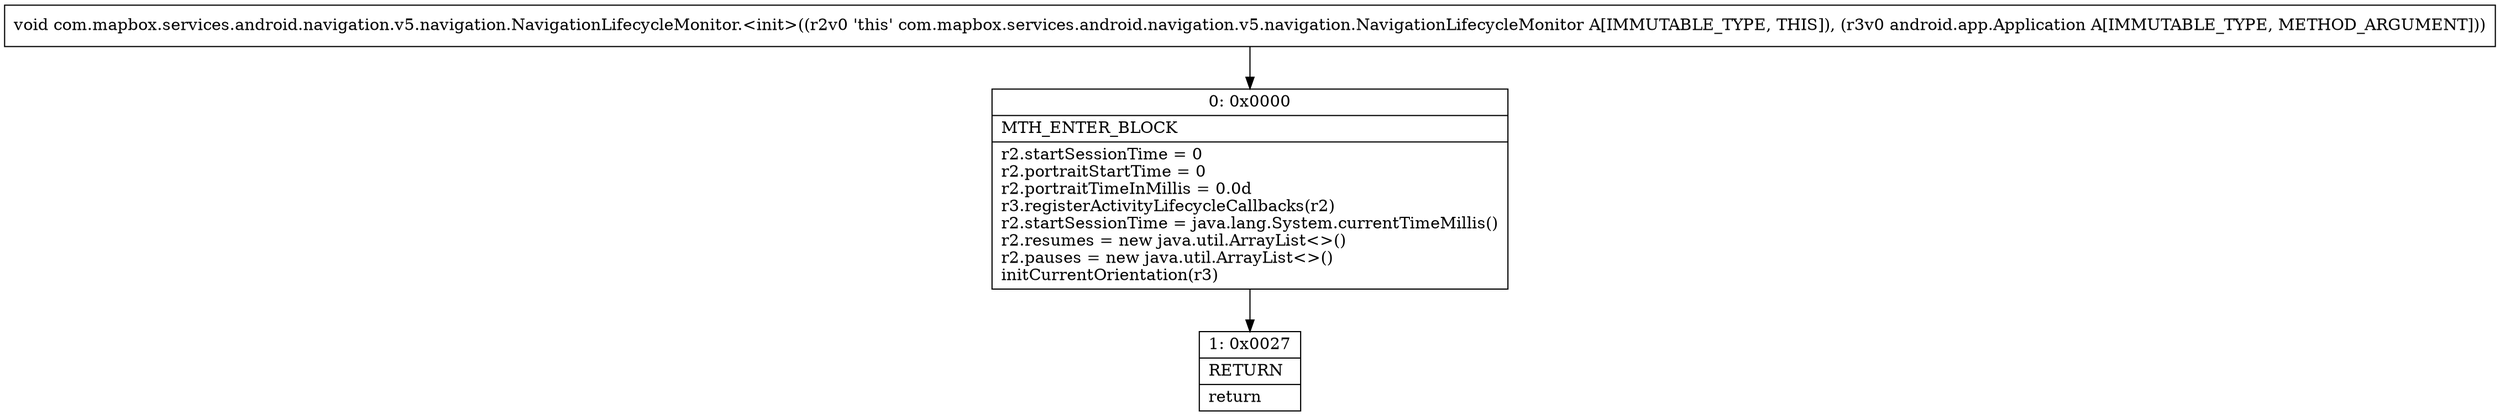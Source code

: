 digraph "CFG forcom.mapbox.services.android.navigation.v5.navigation.NavigationLifecycleMonitor.\<init\>(Landroid\/app\/Application;)V" {
Node_0 [shape=record,label="{0\:\ 0x0000|MTH_ENTER_BLOCK\l|r2.startSessionTime = 0\lr2.portraitStartTime = 0\lr2.portraitTimeInMillis = 0.0d\lr3.registerActivityLifecycleCallbacks(r2)\lr2.startSessionTime = java.lang.System.currentTimeMillis()\lr2.resumes = new java.util.ArrayList\<\>()\lr2.pauses = new java.util.ArrayList\<\>()\linitCurrentOrientation(r3)\l}"];
Node_1 [shape=record,label="{1\:\ 0x0027|RETURN\l|return\l}"];
MethodNode[shape=record,label="{void com.mapbox.services.android.navigation.v5.navigation.NavigationLifecycleMonitor.\<init\>((r2v0 'this' com.mapbox.services.android.navigation.v5.navigation.NavigationLifecycleMonitor A[IMMUTABLE_TYPE, THIS]), (r3v0 android.app.Application A[IMMUTABLE_TYPE, METHOD_ARGUMENT])) }"];
MethodNode -> Node_0;
Node_0 -> Node_1;
}

